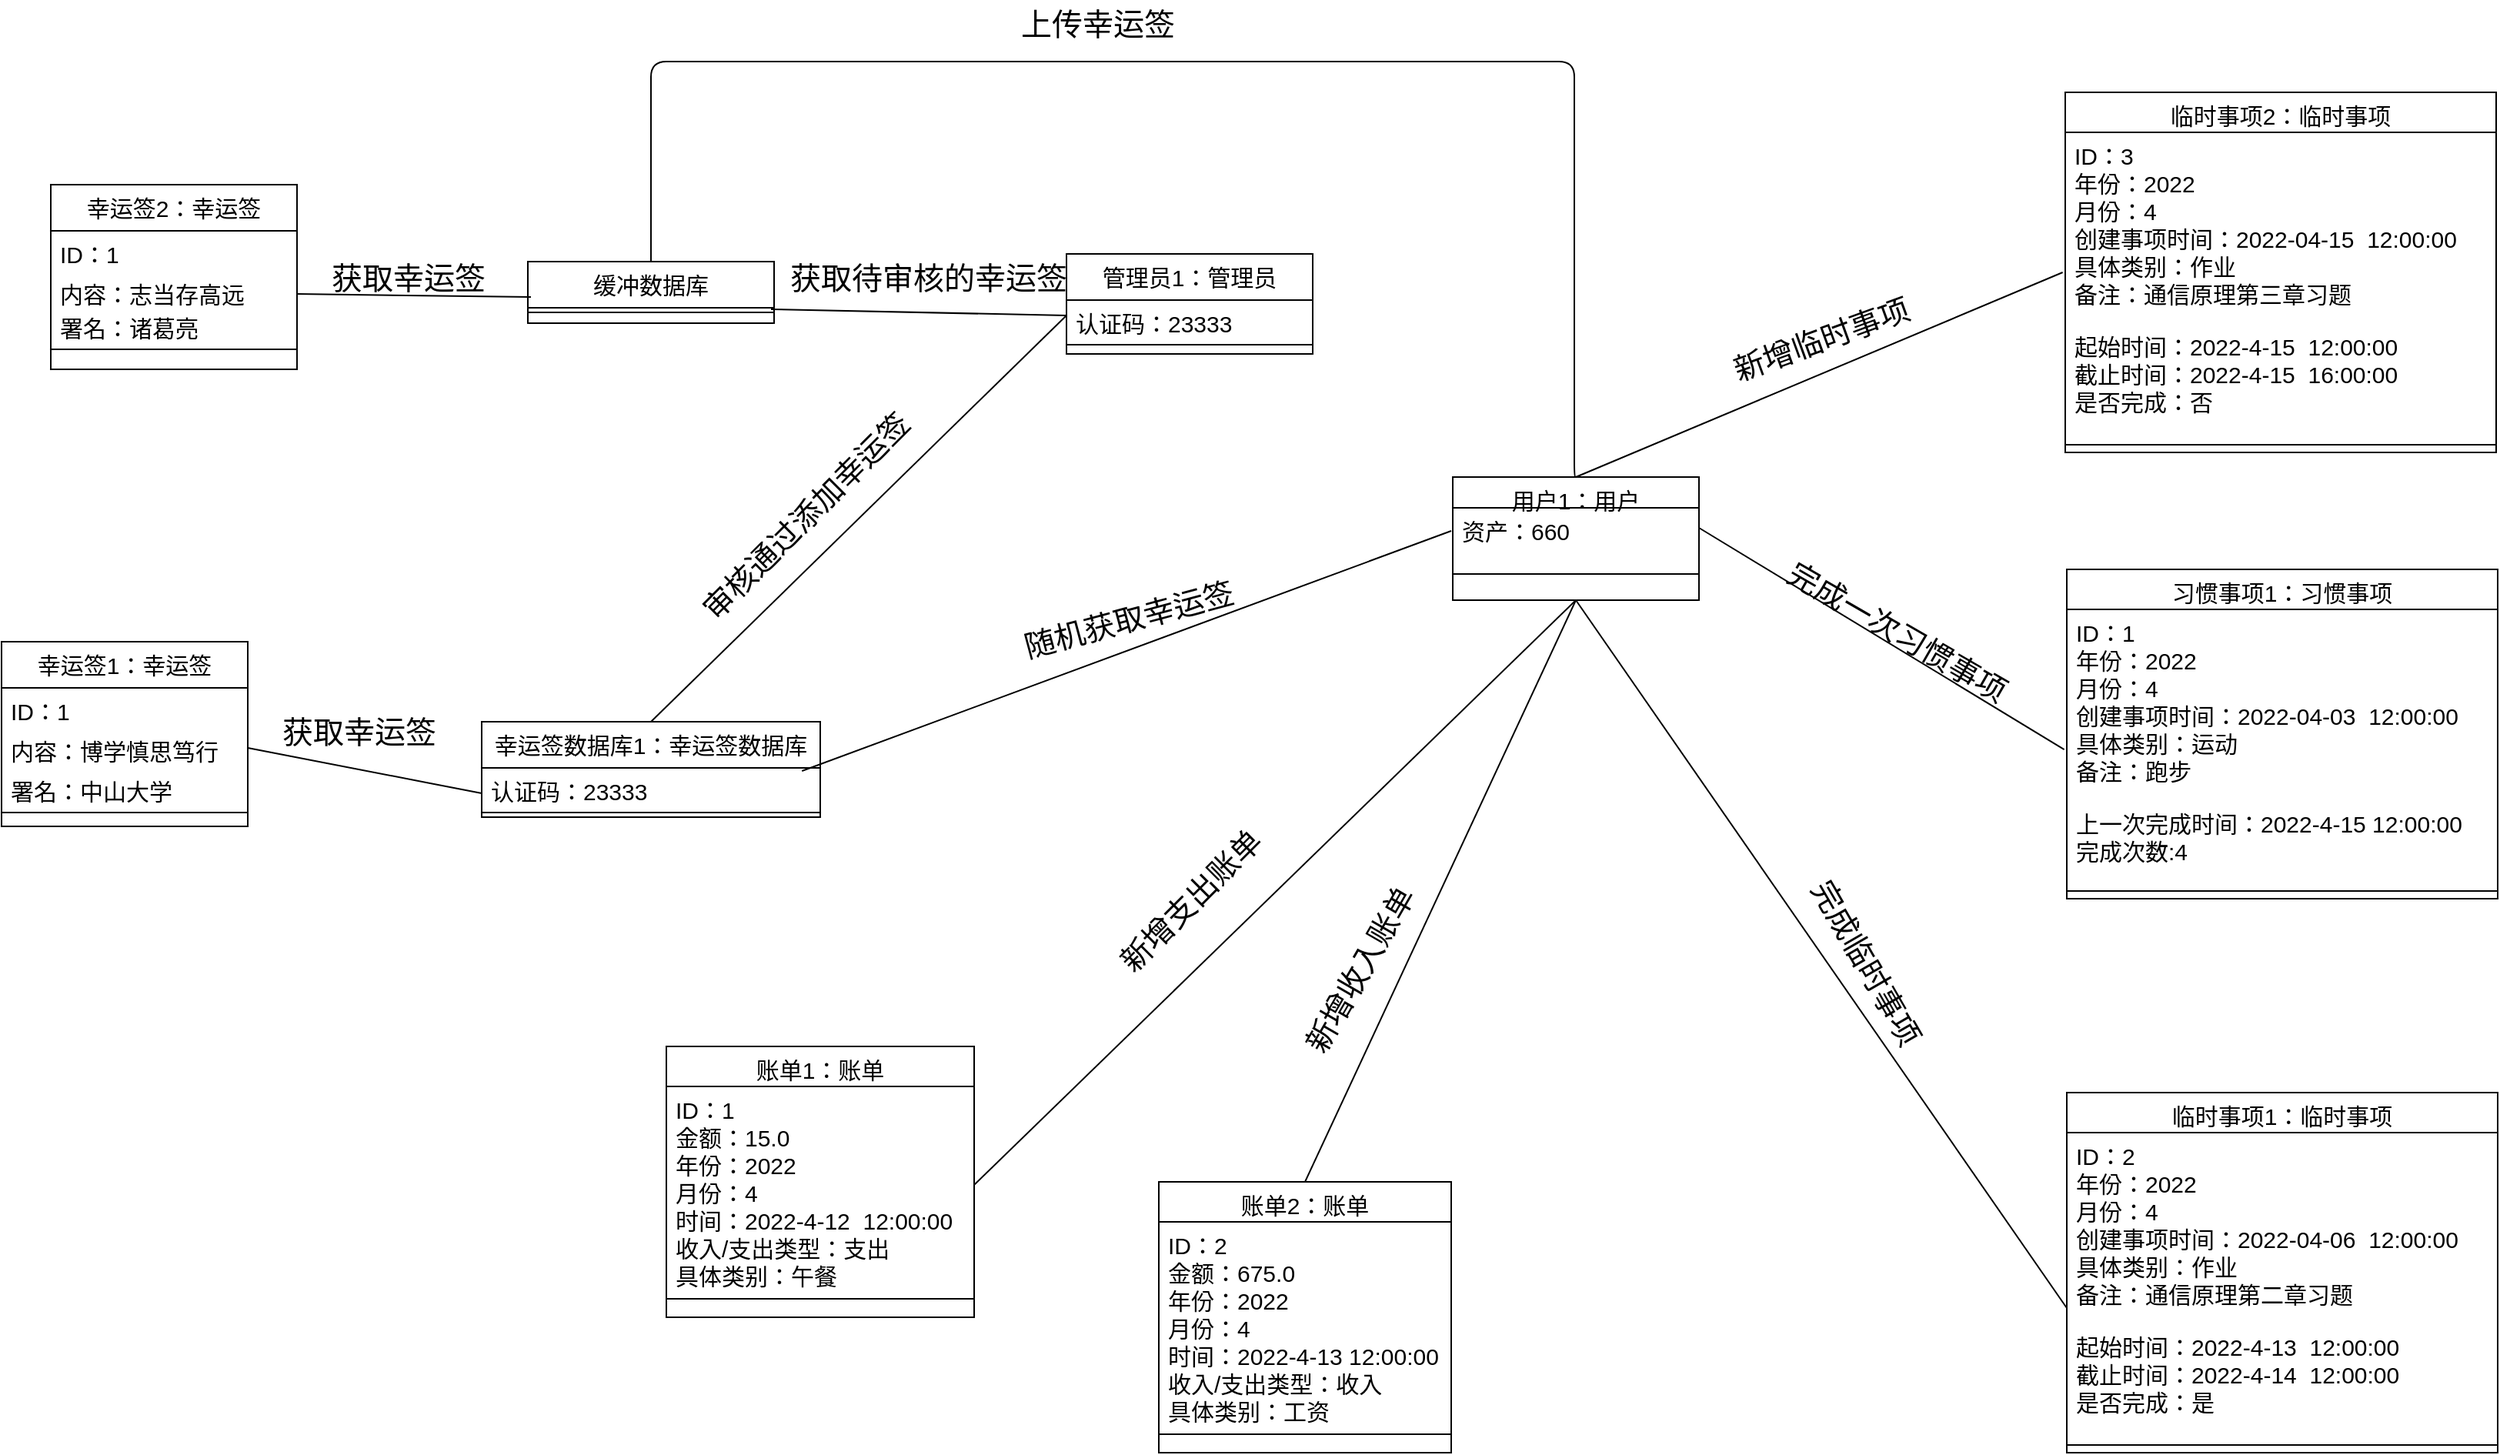 <mxfile version="17.1.1" type="device"><diagram id="C5RBs43oDa-KdzZeNtuy" name="Page-1"><mxGraphModel dx="1887" dy="2120" grid="1" gridSize="10" guides="1" tooltips="1" connect="1" arrows="1" fold="1" page="1" pageScale="1" pageWidth="827" pageHeight="1169" math="0" shadow="0"><root><mxCell id="WIyWlLk6GJQsqaUBKTNV-0"/><mxCell id="WIyWlLk6GJQsqaUBKTNV-1" parent="WIyWlLk6GJQsqaUBKTNV-0"/><mxCell id="BmW1hFz8S5MWcP_dOa29-183" style="edgeStyle=none;rounded=1;sketch=0;orthogonalLoop=1;jettySize=auto;html=1;exitX=0.5;exitY=1;exitDx=0;exitDy=0;entryX=0.5;entryY=0;entryDx=0;entryDy=0;fontSize=20;endArrow=none;endFill=0;" edge="1" parent="WIyWlLk6GJQsqaUBKTNV-1" source="BmW1hFz8S5MWcP_dOa29-83" target="BmW1hFz8S5MWcP_dOa29-179"><mxGeometry relative="1" as="geometry"/></mxCell><mxCell id="BmW1hFz8S5MWcP_dOa29-83" value="用户1：用户" style="swimlane;fontStyle=0;align=center;verticalAlign=top;childLayout=stackLayout;horizontal=1;startSize=20;horizontalStack=0;resizeParent=1;resizeLast=0;collapsible=1;marginBottom=0;rounded=0;shadow=0;strokeWidth=1;fontSize=15;" vertex="1" parent="WIyWlLk6GJQsqaUBKTNV-1"><mxGeometry x="1161" y="290" width="160" height="80" as="geometry"><mxRectangle x="220" y="120" width="160" height="26" as="alternateBounds"/></mxGeometry></mxCell><mxCell id="BmW1hFz8S5MWcP_dOa29-84" value="资产：660" style="text;align=left;verticalAlign=top;spacingLeft=4;spacingRight=4;overflow=hidden;rotatable=0;points=[[0,0.5],[1,0.5]];portConstraint=eastwest;fontStyle=0;fontSize=15;" vertex="1" parent="BmW1hFz8S5MWcP_dOa29-83"><mxGeometry y="20" width="160" height="26" as="geometry"/></mxCell><mxCell id="BmW1hFz8S5MWcP_dOa29-85" value="" style="line;html=1;strokeWidth=1;align=left;verticalAlign=middle;spacingTop=-1;spacingLeft=3;spacingRight=3;rotatable=0;labelPosition=right;points=[];portConstraint=eastwest;fontStyle=0;fontSize=15;" vertex="1" parent="BmW1hFz8S5MWcP_dOa29-83"><mxGeometry y="46" width="160" height="34" as="geometry"/></mxCell><mxCell id="BmW1hFz8S5MWcP_dOa29-99" value="账单1：账单" style="swimlane;fontStyle=0;align=center;verticalAlign=top;childLayout=stackLayout;horizontal=1;startSize=26;horizontalStack=0;resizeParent=1;resizeLast=0;collapsible=1;marginBottom=0;rounded=0;shadow=0;strokeWidth=1;fontSize=15;" vertex="1" parent="WIyWlLk6GJQsqaUBKTNV-1"><mxGeometry x="650" y="660" width="200" height="176" as="geometry"><mxRectangle x="550" y="140" width="160" height="26" as="alternateBounds"/></mxGeometry></mxCell><mxCell id="BmW1hFz8S5MWcP_dOa29-100" value="ID：1&#10;金额：15.0&#10;年份：2022&#10;月份：4&#10;时间：2022-4-12  12:00:00&#10;收入/支出类型：支出&#10;具体类别：午餐" style="text;align=left;verticalAlign=top;spacingLeft=4;spacingRight=4;overflow=hidden;rotatable=0;points=[[0,0.5],[1,0.5]];portConstraint=eastwest;rounded=0;shadow=0;html=0;fontStyle=0;fontSize=15;" vertex="1" parent="BmW1hFz8S5MWcP_dOa29-99"><mxGeometry y="26" width="200" height="134" as="geometry"/></mxCell><mxCell id="BmW1hFz8S5MWcP_dOa29-101" value="" style="line;html=1;strokeWidth=1;align=left;verticalAlign=middle;spacingTop=-1;spacingLeft=3;spacingRight=3;rotatable=0;labelPosition=right;points=[];portConstraint=eastwest;fontStyle=0;fontSize=15;" vertex="1" parent="BmW1hFz8S5MWcP_dOa29-99"><mxGeometry y="160" width="200" height="8" as="geometry"/></mxCell><mxCell id="BmW1hFz8S5MWcP_dOa29-111" value="幸运签1：幸运签" style="swimlane;fontStyle=0;align=center;verticalAlign=top;childLayout=stackLayout;horizontal=1;startSize=30;horizontalStack=0;resizeParent=1;resizeLast=0;collapsible=1;marginBottom=0;rounded=0;shadow=0;strokeWidth=1;fontSize=15;" vertex="1" parent="WIyWlLk6GJQsqaUBKTNV-1"><mxGeometry x="218" y="397" width="160" height="120" as="geometry"><mxRectangle x="550" y="140" width="160" height="26" as="alternateBounds"/></mxGeometry></mxCell><mxCell id="BmW1hFz8S5MWcP_dOa29-112" value="ID：1" style="text;align=left;verticalAlign=top;spacingLeft=4;spacingRight=4;overflow=hidden;rotatable=0;points=[[0,0.5],[1,0.5]];portConstraint=eastwest;fontStyle=0;fontSize=15;" vertex="1" parent="BmW1hFz8S5MWcP_dOa29-111"><mxGeometry y="30" width="160" height="26" as="geometry"/></mxCell><mxCell id="BmW1hFz8S5MWcP_dOa29-113" value="内容：博学慎思笃行" style="text;align=left;verticalAlign=top;spacingLeft=4;spacingRight=4;overflow=hidden;rotatable=0;points=[[0,0.5],[1,0.5]];portConstraint=eastwest;fontStyle=0;fontSize=15;" vertex="1" parent="BmW1hFz8S5MWcP_dOa29-111"><mxGeometry y="56" width="160" height="26" as="geometry"/></mxCell><mxCell id="BmW1hFz8S5MWcP_dOa29-114" value="署名：中山大学" style="text;align=left;verticalAlign=top;spacingLeft=4;spacingRight=4;overflow=hidden;rotatable=0;points=[[0,0.5],[1,0.5]];portConstraint=eastwest;fontStyle=0;fontSize=15;" vertex="1" parent="BmW1hFz8S5MWcP_dOa29-111"><mxGeometry y="82" width="160" height="26" as="geometry"/></mxCell><mxCell id="BmW1hFz8S5MWcP_dOa29-115" value="" style="line;html=1;strokeWidth=1;align=left;verticalAlign=middle;spacingTop=-1;spacingLeft=3;spacingRight=3;rotatable=0;labelPosition=right;points=[];portConstraint=eastwest;fontStyle=0;fontSize=15;" vertex="1" parent="BmW1hFz8S5MWcP_dOa29-111"><mxGeometry y="108" width="160" height="6" as="geometry"/></mxCell><mxCell id="BmW1hFz8S5MWcP_dOa29-126" value="幸运签数据库1：幸运签数据库" style="swimlane;fontStyle=0;align=center;verticalAlign=top;childLayout=stackLayout;horizontal=1;startSize=30;horizontalStack=0;resizeParent=1;resizeLast=0;collapsible=1;marginBottom=0;rounded=0;shadow=0;strokeWidth=1;fontSize=15;" vertex="1" parent="WIyWlLk6GJQsqaUBKTNV-1"><mxGeometry x="530" y="449" width="220" height="62" as="geometry"><mxRectangle x="550" y="140" width="160" height="26" as="alternateBounds"/></mxGeometry></mxCell><mxCell id="BmW1hFz8S5MWcP_dOa29-203" value="认证码：23333" style="text;align=left;verticalAlign=top;spacingLeft=4;spacingRight=4;overflow=hidden;rotatable=0;points=[[0,0.5],[1,0.5]];portConstraint=eastwest;fontStyle=0;fontSize=15;" vertex="1" parent="BmW1hFz8S5MWcP_dOa29-126"><mxGeometry y="30" width="220" height="26" as="geometry"/></mxCell><mxCell id="BmW1hFz8S5MWcP_dOa29-127" value="" style="line;html=1;strokeWidth=1;align=left;verticalAlign=middle;spacingTop=-1;spacingLeft=3;spacingRight=3;rotatable=0;labelPosition=right;points=[];portConstraint=eastwest;fontStyle=0;fontSize=15;" vertex="1" parent="BmW1hFz8S5MWcP_dOa29-126"><mxGeometry y="56" width="220" height="6" as="geometry"/></mxCell><mxCell id="BmW1hFz8S5MWcP_dOa29-200" style="edgeStyle=orthogonalEdgeStyle;rounded=1;sketch=0;orthogonalLoop=1;jettySize=auto;html=1;exitX=0.5;exitY=0;exitDx=0;exitDy=0;fontSize=20;startArrow=none;startFill=0;endArrow=none;endFill=0;entryX=0.5;entryY=0;entryDx=0;entryDy=0;" edge="1" parent="WIyWlLk6GJQsqaUBKTNV-1" source="BmW1hFz8S5MWcP_dOa29-129" target="BmW1hFz8S5MWcP_dOa29-83"><mxGeometry relative="1" as="geometry"><mxPoint x="639.5" y="20" as="targetPoint"/><Array as="points"><mxPoint x="640" y="20"/><mxPoint x="1240" y="20"/></Array></mxGeometry></mxCell><mxCell id="BmW1hFz8S5MWcP_dOa29-129" value="缓冲数据库" style="swimlane;fontStyle=0;align=center;verticalAlign=top;childLayout=stackLayout;horizontal=1;startSize=30;horizontalStack=0;resizeParent=1;resizeLast=0;collapsible=1;marginBottom=0;rounded=0;shadow=0;strokeWidth=1;fontSize=15;" vertex="1" parent="WIyWlLk6GJQsqaUBKTNV-1"><mxGeometry x="560" y="150" width="160" height="40" as="geometry"><mxRectangle x="550" y="140" width="160" height="26" as="alternateBounds"/></mxGeometry></mxCell><mxCell id="BmW1hFz8S5MWcP_dOa29-131" value="" style="line;html=1;strokeWidth=1;align=left;verticalAlign=middle;spacingTop=-1;spacingLeft=3;spacingRight=3;rotatable=0;labelPosition=right;points=[];portConstraint=eastwest;fontStyle=0;fontSize=15;" vertex="1" parent="BmW1hFz8S5MWcP_dOa29-129"><mxGeometry y="30" width="160" height="6" as="geometry"/></mxCell><mxCell id="BmW1hFz8S5MWcP_dOa29-135" value="管理员1：管理员" style="swimlane;fontStyle=0;align=center;verticalAlign=top;childLayout=stackLayout;horizontal=1;startSize=30;horizontalStack=0;resizeParent=1;resizeLast=0;collapsible=1;marginBottom=0;rounded=0;shadow=0;strokeWidth=1;fontSize=15;" vertex="1" parent="WIyWlLk6GJQsqaUBKTNV-1"><mxGeometry x="910" y="145" width="160" height="65" as="geometry"><mxRectangle x="550" y="140" width="160" height="26" as="alternateBounds"/></mxGeometry></mxCell><mxCell id="BmW1hFz8S5MWcP_dOa29-136" value="认证码：23333" style="text;align=left;verticalAlign=top;spacingLeft=4;spacingRight=4;overflow=hidden;rotatable=0;points=[[0,0.5],[1,0.5]];portConstraint=eastwest;fontStyle=0;fontSize=15;" vertex="1" parent="BmW1hFz8S5MWcP_dOa29-135"><mxGeometry y="30" width="160" height="26" as="geometry"/></mxCell><mxCell id="BmW1hFz8S5MWcP_dOa29-137" value="" style="line;html=1;strokeWidth=1;align=left;verticalAlign=middle;spacingTop=-1;spacingLeft=3;spacingRight=3;rotatable=0;labelPosition=right;points=[];portConstraint=eastwest;fontStyle=0;fontSize=15;" vertex="1" parent="BmW1hFz8S5MWcP_dOa29-135"><mxGeometry y="56" width="160" height="6" as="geometry"/></mxCell><mxCell id="BmW1hFz8S5MWcP_dOa29-142" value="" style="endArrow=none;html=1;endSize=12;startArrow=none;startSize=14;startFill=0;rounded=0;fontSize=15;exitX=0;exitY=0.75;exitDx=0;exitDy=0;entryX=1;entryY=0.5;entryDx=0;entryDy=0;endFill=0;" edge="1" parent="WIyWlLk6GJQsqaUBKTNV-1" source="BmW1hFz8S5MWcP_dOa29-126" target="BmW1hFz8S5MWcP_dOa29-113"><mxGeometry relative="1" as="geometry"><mxPoint x="760" y="200.0" as="sourcePoint"/><mxPoint x="600" y="200.0" as="targetPoint"/></mxGeometry></mxCell><mxCell id="BmW1hFz8S5MWcP_dOa29-149" value="习惯事项1：习惯事项" style="swimlane;fontStyle=0;align=center;verticalAlign=top;childLayout=stackLayout;horizontal=1;startSize=26;horizontalStack=0;resizeParent=1;resizeLast=0;collapsible=1;marginBottom=0;rounded=0;shadow=0;strokeWidth=1;fontSize=15;" vertex="1" parent="WIyWlLk6GJQsqaUBKTNV-1"><mxGeometry x="1560" y="350" width="280" height="214" as="geometry"><mxRectangle x="550" y="140" width="160" height="26" as="alternateBounds"/></mxGeometry></mxCell><mxCell id="BmW1hFz8S5MWcP_dOa29-170" value="ID：1&#10;年份：2022&#10;月份：4&#10;创建事项时间：2022-04-03  12:00:00&#10;具体类别：运动&#10;备注：跑步" style="text;align=left;verticalAlign=top;spacingLeft=4;spacingRight=4;overflow=hidden;rotatable=0;points=[[0,0.5],[1,0.5]];portConstraint=eastwest;fontStyle=0;fontSize=15;" vertex="1" parent="BmW1hFz8S5MWcP_dOa29-149"><mxGeometry y="26" width="280" height="124" as="geometry"/></mxCell><mxCell id="BmW1hFz8S5MWcP_dOa29-150" value="上一次完成时间：2022-4-15 12:00:00&#10;完成次数:4" style="text;align=left;verticalAlign=top;spacingLeft=4;spacingRight=4;overflow=hidden;rotatable=0;points=[[0,0.5],[1,0.5]];portConstraint=eastwest;fontStyle=0;fontSize=15;" vertex="1" parent="BmW1hFz8S5MWcP_dOa29-149"><mxGeometry y="150" width="280" height="54" as="geometry"/></mxCell><mxCell id="BmW1hFz8S5MWcP_dOa29-151" value="" style="line;html=1;strokeWidth=1;align=left;verticalAlign=middle;spacingTop=-1;spacingLeft=3;spacingRight=3;rotatable=0;labelPosition=right;points=[];portConstraint=eastwest;fontStyle=0;fontSize=15;" vertex="1" parent="BmW1hFz8S5MWcP_dOa29-149"><mxGeometry y="204" width="280" height="10" as="geometry"/></mxCell><mxCell id="BmW1hFz8S5MWcP_dOa29-154" value="临时事项1：临时事项" style="swimlane;fontStyle=0;align=center;verticalAlign=top;childLayout=stackLayout;horizontal=1;startSize=26;horizontalStack=0;resizeParent=1;resizeLast=0;collapsible=1;marginBottom=0;rounded=0;shadow=0;strokeWidth=1;fontSize=15;" vertex="1" parent="WIyWlLk6GJQsqaUBKTNV-1"><mxGeometry x="1560" y="690" width="280" height="234" as="geometry"><mxRectangle x="550" y="140" width="160" height="26" as="alternateBounds"/></mxGeometry></mxCell><mxCell id="BmW1hFz8S5MWcP_dOa29-163" value="ID：2&#10;年份：2022&#10;月份：4&#10;创建事项时间：2022-04-06  12:00:00&#10;具体类别：作业&#10;备注：通信原理第二章习题" style="text;align=left;verticalAlign=top;spacingLeft=4;spacingRight=4;overflow=hidden;rotatable=0;points=[[0,0.5],[1,0.5]];portConstraint=eastwest;fontStyle=0;fontSize=15;" vertex="1" parent="BmW1hFz8S5MWcP_dOa29-154"><mxGeometry y="26" width="280" height="124" as="geometry"/></mxCell><mxCell id="BmW1hFz8S5MWcP_dOa29-155" value="起始时间：2022-4-13  12:00:00&#10;截止时间：2022-4-14  12:00:00&#10;是否完成：是" style="text;align=left;verticalAlign=top;spacingLeft=4;spacingRight=4;overflow=hidden;rotatable=0;points=[[0,0.5],[1,0.5]];portConstraint=eastwest;fontStyle=0;fontSize=15;" vertex="1" parent="BmW1hFz8S5MWcP_dOa29-154"><mxGeometry y="150" width="280" height="74" as="geometry"/></mxCell><mxCell id="BmW1hFz8S5MWcP_dOa29-156" value="" style="line;html=1;strokeWidth=1;align=left;verticalAlign=middle;spacingTop=-1;spacingLeft=3;spacingRight=3;rotatable=0;labelPosition=right;points=[];portConstraint=eastwest;fontStyle=0;fontSize=15;" vertex="1" parent="BmW1hFz8S5MWcP_dOa29-154"><mxGeometry y="224" width="280" height="10" as="geometry"/></mxCell><mxCell id="BmW1hFz8S5MWcP_dOa29-172" style="rounded=1;sketch=0;orthogonalLoop=1;jettySize=auto;html=1;endArrow=none;endFill=0;exitX=0.5;exitY=1;exitDx=0;exitDy=0;" edge="1" parent="WIyWlLk6GJQsqaUBKTNV-1" source="BmW1hFz8S5MWcP_dOa29-83"><mxGeometry relative="1" as="geometry"><mxPoint x="1320" y="360" as="sourcePoint"/><mxPoint x="1560" y="830" as="targetPoint"/></mxGeometry></mxCell><mxCell id="BmW1hFz8S5MWcP_dOa29-173" value="&lt;span style=&quot;font-size: 20px&quot;&gt;完成临时事项&lt;/span&gt;" style="text;html=1;align=center;verticalAlign=middle;resizable=0;points=[];autosize=1;strokeColor=none;fillColor=none;rotation=60;" vertex="1" parent="WIyWlLk6GJQsqaUBKTNV-1"><mxGeometry x="1360" y="595" width="140" height="20" as="geometry"/></mxCell><mxCell id="BmW1hFz8S5MWcP_dOa29-175" style="rounded=1;sketch=0;orthogonalLoop=1;jettySize=auto;html=1;endArrow=none;endFill=0;entryX=-0.006;entryY=0.734;entryDx=0;entryDy=0;entryPerimeter=0;exitX=1;exitY=0.5;exitDx=0;exitDy=0;" edge="1" parent="WIyWlLk6GJQsqaUBKTNV-1" source="BmW1hFz8S5MWcP_dOa29-84" target="BmW1hFz8S5MWcP_dOa29-170"><mxGeometry relative="1" as="geometry"><mxPoint x="1320" y="360" as="sourcePoint"/><mxPoint x="1570" y="840" as="targetPoint"/></mxGeometry></mxCell><mxCell id="BmW1hFz8S5MWcP_dOa29-176" value="&lt;span style=&quot;font-size: 20px&quot;&gt;完成一次习惯事项&lt;/span&gt;" style="text;html=1;align=center;verticalAlign=middle;resizable=0;points=[];autosize=1;strokeColor=none;fillColor=none;rotation=30;" vertex="1" parent="WIyWlLk6GJQsqaUBKTNV-1"><mxGeometry x="1360" y="380" width="180" height="20" as="geometry"/></mxCell><mxCell id="BmW1hFz8S5MWcP_dOa29-177" style="rounded=1;sketch=0;orthogonalLoop=1;jettySize=auto;html=1;endArrow=none;endFill=0;exitX=0.5;exitY=1;exitDx=0;exitDy=0;" edge="1" parent="WIyWlLk6GJQsqaUBKTNV-1" source="BmW1hFz8S5MWcP_dOa29-83"><mxGeometry relative="1" as="geometry"><mxPoint x="1330" y="370" as="sourcePoint"/><mxPoint x="850" y="750" as="targetPoint"/></mxGeometry></mxCell><mxCell id="BmW1hFz8S5MWcP_dOa29-178" value="新增支出账单" style="text;html=1;align=center;verticalAlign=middle;resizable=0;points=[];autosize=1;strokeColor=none;fillColor=none;fontSize=20;rotation=-45;" vertex="1" parent="WIyWlLk6GJQsqaUBKTNV-1"><mxGeometry x="920" y="550" width="140" height="30" as="geometry"/></mxCell><mxCell id="BmW1hFz8S5MWcP_dOa29-179" value="账单2：账单" style="swimlane;fontStyle=0;align=center;verticalAlign=top;childLayout=stackLayout;horizontal=1;startSize=26;horizontalStack=0;resizeParent=1;resizeLast=0;collapsible=1;marginBottom=0;rounded=0;shadow=0;strokeWidth=1;fontSize=15;" vertex="1" parent="WIyWlLk6GJQsqaUBKTNV-1"><mxGeometry x="970" y="748" width="190" height="176" as="geometry"><mxRectangle x="550" y="140" width="160" height="26" as="alternateBounds"/></mxGeometry></mxCell><mxCell id="BmW1hFz8S5MWcP_dOa29-180" value="ID：2&#10;金额：675.0&#10;年份：2022&#10;月份：4&#10;时间：2022-4-13 12:00:00&#10;收入/支出类型：收入&#10;具体类别：工资" style="text;align=left;verticalAlign=top;spacingLeft=4;spacingRight=4;overflow=hidden;rotatable=0;points=[[0,0.5],[1,0.5]];portConstraint=eastwest;rounded=0;shadow=0;html=0;fontStyle=0;fontSize=15;" vertex="1" parent="BmW1hFz8S5MWcP_dOa29-179"><mxGeometry y="26" width="190" height="134" as="geometry"/></mxCell><mxCell id="BmW1hFz8S5MWcP_dOa29-181" value="" style="line;html=1;strokeWidth=1;align=left;verticalAlign=middle;spacingTop=-1;spacingLeft=3;spacingRight=3;rotatable=0;labelPosition=right;points=[];portConstraint=eastwest;fontStyle=0;fontSize=15;" vertex="1" parent="BmW1hFz8S5MWcP_dOa29-179"><mxGeometry y="160" width="190" height="8" as="geometry"/></mxCell><mxCell id="BmW1hFz8S5MWcP_dOa29-184" value="新增收入账单" style="text;html=1;align=center;verticalAlign=middle;resizable=0;points=[];autosize=1;strokeColor=none;fillColor=none;fontSize=20;rotation=-60;" vertex="1" parent="WIyWlLk6GJQsqaUBKTNV-1"><mxGeometry x="1030" y="595" width="140" height="30" as="geometry"/></mxCell><mxCell id="BmW1hFz8S5MWcP_dOa29-185" style="edgeStyle=none;rounded=1;sketch=0;orthogonalLoop=1;jettySize=auto;html=1;exitX=0;exitY=0.5;exitDx=0;exitDy=0;entryX=0.946;entryY=-0.154;entryDx=0;entryDy=0;entryPerimeter=0;fontSize=20;endArrow=none;endFill=0;" edge="1" parent="WIyWlLk6GJQsqaUBKTNV-1"><mxGeometry relative="1" as="geometry"><mxPoint x="1160" y="325" as="sourcePoint"/><mxPoint x="738.12" y="480.996" as="targetPoint"/></mxGeometry></mxCell><mxCell id="BmW1hFz8S5MWcP_dOa29-186" value="随机获取幸运签" style="text;html=1;align=center;verticalAlign=middle;resizable=0;points=[];autosize=1;strokeColor=none;fillColor=none;fontSize=20;rotation=-15;" vertex="1" parent="WIyWlLk6GJQsqaUBKTNV-1"><mxGeometry x="870" y="367" width="160" height="30" as="geometry"/></mxCell><mxCell id="BmW1hFz8S5MWcP_dOa29-187" value="获取幸运签" style="text;html=1;align=center;verticalAlign=middle;resizable=0;points=[];autosize=1;strokeColor=none;fillColor=none;fontSize=20;" vertex="1" parent="WIyWlLk6GJQsqaUBKTNV-1"><mxGeometry x="390" y="440" width="120" height="30" as="geometry"/></mxCell><mxCell id="BmW1hFz8S5MWcP_dOa29-188" value="幸运签2：幸运签" style="swimlane;fontStyle=0;align=center;verticalAlign=top;childLayout=stackLayout;horizontal=1;startSize=30;horizontalStack=0;resizeParent=1;resizeLast=0;collapsible=1;marginBottom=0;rounded=0;shadow=0;strokeWidth=1;fontSize=15;" vertex="1" parent="WIyWlLk6GJQsqaUBKTNV-1"><mxGeometry x="250" y="100" width="160" height="120" as="geometry"><mxRectangle x="550" y="140" width="160" height="26" as="alternateBounds"/></mxGeometry></mxCell><mxCell id="BmW1hFz8S5MWcP_dOa29-189" value="ID：1" style="text;align=left;verticalAlign=top;spacingLeft=4;spacingRight=4;overflow=hidden;rotatable=0;points=[[0,0.5],[1,0.5]];portConstraint=eastwest;fontStyle=0;fontSize=15;" vertex="1" parent="BmW1hFz8S5MWcP_dOa29-188"><mxGeometry y="30" width="160" height="26" as="geometry"/></mxCell><mxCell id="BmW1hFz8S5MWcP_dOa29-190" value="内容：志当存高远" style="text;align=left;verticalAlign=top;spacingLeft=4;spacingRight=4;overflow=hidden;rotatable=0;points=[[0,0.5],[1,0.5]];portConstraint=eastwest;fontStyle=0;fontSize=15;" vertex="1" parent="BmW1hFz8S5MWcP_dOa29-188"><mxGeometry y="56" width="160" height="22" as="geometry"/></mxCell><mxCell id="BmW1hFz8S5MWcP_dOa29-191" value="署名：诸葛亮" style="text;align=left;verticalAlign=top;spacingLeft=4;spacingRight=4;overflow=hidden;rotatable=0;points=[[0,0.5],[1,0.5]];portConstraint=eastwest;fontStyle=0;fontSize=15;" vertex="1" parent="BmW1hFz8S5MWcP_dOa29-188"><mxGeometry y="78" width="160" height="26" as="geometry"/></mxCell><mxCell id="BmW1hFz8S5MWcP_dOa29-192" value="" style="line;html=1;strokeWidth=1;align=left;verticalAlign=middle;spacingTop=-1;spacingLeft=3;spacingRight=3;rotatable=0;labelPosition=right;points=[];portConstraint=eastwest;fontStyle=0;fontSize=15;" vertex="1" parent="BmW1hFz8S5MWcP_dOa29-188"><mxGeometry y="104" width="160" height="6" as="geometry"/></mxCell><mxCell id="BmW1hFz8S5MWcP_dOa29-193" value="" style="endArrow=none;html=1;endSize=12;startArrow=none;startSize=14;startFill=0;rounded=0;fontSize=15;exitX=0;exitY=0.75;exitDx=0;exitDy=0;entryX=1;entryY=0.5;entryDx=0;entryDy=0;endFill=0;" edge="1" parent="WIyWlLk6GJQsqaUBKTNV-1"><mxGeometry relative="1" as="geometry"><mxPoint x="562" y="173.031" as="sourcePoint"/><mxPoint x="410" y="171" as="targetPoint"/></mxGeometry></mxCell><mxCell id="BmW1hFz8S5MWcP_dOa29-194" value="获取幸运签" style="text;html=1;align=center;verticalAlign=middle;resizable=0;points=[];autosize=1;strokeColor=none;fillColor=none;fontSize=20;" vertex="1" parent="WIyWlLk6GJQsqaUBKTNV-1"><mxGeometry x="422" y="145" width="120" height="30" as="geometry"/></mxCell><mxCell id="BmW1hFz8S5MWcP_dOa29-195" style="edgeStyle=none;rounded=1;sketch=0;orthogonalLoop=1;jettySize=auto;html=1;exitX=0.5;exitY=0;exitDx=0;exitDy=0;fontSize=20;startArrow=none;startFill=0;endArrow=none;endFill=0;" edge="1" parent="WIyWlLk6GJQsqaUBKTNV-1" source="BmW1hFz8S5MWcP_dOa29-129" target="BmW1hFz8S5MWcP_dOa29-129"><mxGeometry relative="1" as="geometry"/></mxCell><mxCell id="BmW1hFz8S5MWcP_dOa29-196" value="" style="endArrow=none;html=1;endSize=12;startArrow=none;startSize=14;startFill=0;rounded=0;fontSize=15;exitX=0;exitY=0.5;exitDx=0;exitDy=0;entryX=1;entryY=0.5;entryDx=0;entryDy=0;endFill=0;" edge="1" parent="WIyWlLk6GJQsqaUBKTNV-1"><mxGeometry relative="1" as="geometry"><mxPoint x="910" y="185" as="sourcePoint"/><mxPoint x="718" y="181" as="targetPoint"/></mxGeometry></mxCell><mxCell id="BmW1hFz8S5MWcP_dOa29-197" value="获取待审核的幸运签" style="text;html=1;align=center;verticalAlign=middle;resizable=0;points=[];autosize=1;strokeColor=none;fillColor=none;fontSize=20;" vertex="1" parent="WIyWlLk6GJQsqaUBKTNV-1"><mxGeometry x="720" y="145" width="200" height="30" as="geometry"/></mxCell><mxCell id="BmW1hFz8S5MWcP_dOa29-198" value="审核通过添加幸运签" style="text;html=1;align=center;verticalAlign=middle;resizable=0;points=[];autosize=1;strokeColor=none;fillColor=none;fontSize=20;rotation=-45;" vertex="1" parent="WIyWlLk6GJQsqaUBKTNV-1"><mxGeometry x="640" y="300" width="200" height="30" as="geometry"/></mxCell><mxCell id="BmW1hFz8S5MWcP_dOa29-199" value="" style="endArrow=none;html=1;endSize=12;startArrow=none;startSize=14;startFill=0;rounded=0;fontSize=15;exitX=0;exitY=0.5;exitDx=0;exitDy=0;entryX=0.5;entryY=0;entryDx=0;entryDy=0;endFill=0;" edge="1" parent="WIyWlLk6GJQsqaUBKTNV-1" target="BmW1hFz8S5MWcP_dOa29-126"><mxGeometry relative="1" as="geometry"><mxPoint x="910" y="185" as="sourcePoint"/><mxPoint x="728.0" y="191" as="targetPoint"/></mxGeometry></mxCell><mxCell id="BmW1hFz8S5MWcP_dOa29-201" value="上传幸运签" style="text;html=1;align=center;verticalAlign=middle;resizable=0;points=[];autosize=1;strokeColor=none;fillColor=none;fontSize=20;rotation=0;" vertex="1" parent="WIyWlLk6GJQsqaUBKTNV-1"><mxGeometry x="870" y="-20" width="120" height="30" as="geometry"/></mxCell><mxCell id="BmW1hFz8S5MWcP_dOa29-204" value="临时事项2：临时事项" style="swimlane;fontStyle=0;align=center;verticalAlign=top;childLayout=stackLayout;horizontal=1;startSize=26;horizontalStack=0;resizeParent=1;resizeLast=0;collapsible=1;marginBottom=0;rounded=0;shadow=0;strokeWidth=1;fontSize=15;" vertex="1" parent="WIyWlLk6GJQsqaUBKTNV-1"><mxGeometry x="1559" y="40" width="280" height="234" as="geometry"><mxRectangle x="550" y="140" width="160" height="26" as="alternateBounds"/></mxGeometry></mxCell><mxCell id="BmW1hFz8S5MWcP_dOa29-210" value="ID：3&#10;年份：2022&#10;月份：4&#10;创建事项时间：2022-04-15  12:00:00&#10;具体类别：作业&#10;备注：通信原理第三章习题" style="text;align=left;verticalAlign=top;spacingLeft=4;spacingRight=4;overflow=hidden;rotatable=0;points=[[0,0.5],[1,0.5]];portConstraint=eastwest;fontStyle=0;fontSize=15;" vertex="1" parent="BmW1hFz8S5MWcP_dOa29-204"><mxGeometry y="26" width="280" height="124" as="geometry"/></mxCell><mxCell id="BmW1hFz8S5MWcP_dOa29-212" value="起始时间：2022-4-15  12:00:00&#10;截止时间：2022-4-15  16:00:00&#10;是否完成：否" style="text;align=left;verticalAlign=top;spacingLeft=4;spacingRight=4;overflow=hidden;rotatable=0;points=[[0,0.5],[1,0.5]];portConstraint=eastwest;fontStyle=0;fontSize=15;" vertex="1" parent="BmW1hFz8S5MWcP_dOa29-204"><mxGeometry y="150" width="280" height="74" as="geometry"/></mxCell><mxCell id="BmW1hFz8S5MWcP_dOa29-207" value="" style="line;html=1;strokeWidth=1;align=left;verticalAlign=middle;spacingTop=-1;spacingLeft=3;spacingRight=3;rotatable=0;labelPosition=right;points=[];portConstraint=eastwest;fontStyle=0;fontSize=15;" vertex="1" parent="BmW1hFz8S5MWcP_dOa29-204"><mxGeometry y="224" width="280" height="10" as="geometry"/></mxCell><mxCell id="BmW1hFz8S5MWcP_dOa29-208" style="rounded=1;sketch=0;orthogonalLoop=1;jettySize=auto;html=1;endArrow=none;endFill=0;entryX=-0.006;entryY=0.734;entryDx=0;entryDy=0;entryPerimeter=0;exitX=0.5;exitY=0;exitDx=0;exitDy=0;" edge="1" parent="WIyWlLk6GJQsqaUBKTNV-1" source="BmW1hFz8S5MWcP_dOa29-83"><mxGeometry relative="1" as="geometry"><mxPoint x="1320" y="10" as="sourcePoint"/><mxPoint x="1557.32" y="157.016" as="targetPoint"/></mxGeometry></mxCell><mxCell id="BmW1hFz8S5MWcP_dOa29-209" value="&lt;span style=&quot;font-size: 20px&quot;&gt;新增临时事项&lt;/span&gt;" style="text;html=1;align=center;verticalAlign=middle;resizable=0;points=[];autosize=1;strokeColor=none;fillColor=none;rotation=-20;" vertex="1" parent="WIyWlLk6GJQsqaUBKTNV-1"><mxGeometry x="1330" y="190" width="140" height="20" as="geometry"/></mxCell></root></mxGraphModel></diagram></mxfile>